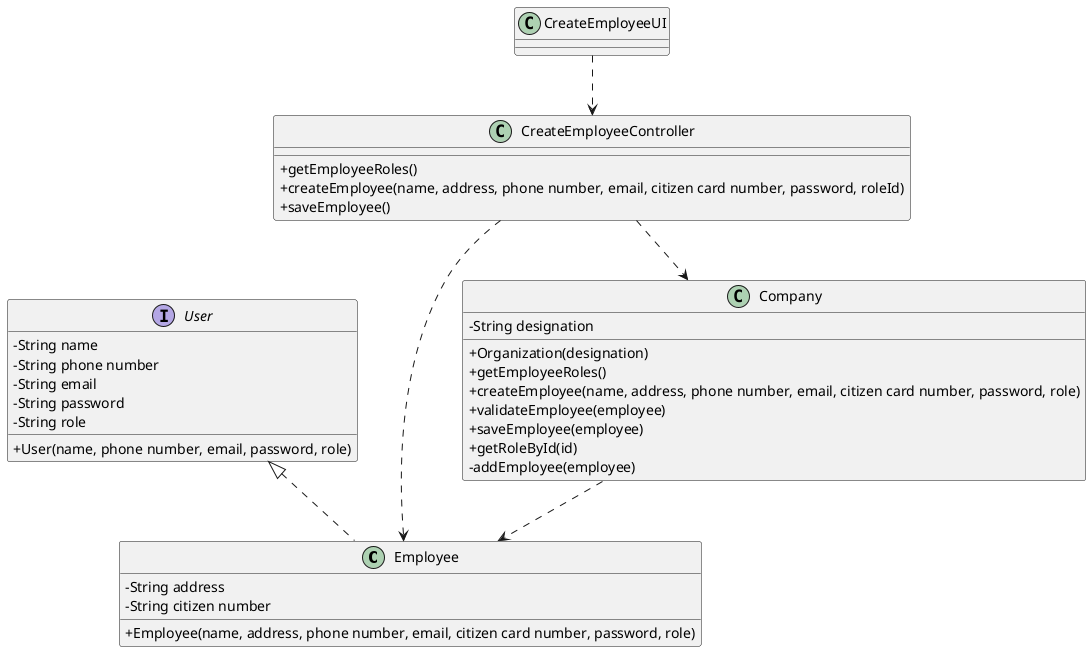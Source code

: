 @startuml US10_CD
skinparam classAttributeIconSize 0

class Employee {
  -String address
  -String citizen number
  +Employee(name, address, phone number, email, citizen card number, password, role)
}

interface User {  
  -String name
  -String phone number
  -String email
  -String password
  -String role
  +User(name, phone number, email, password, role)
}

class Company {
  -String designation
  +Organization(designation)
  +getEmployeeRoles()
  +createEmployee(name, address, phone number, email, citizen card number, password, role)
  +validateEmployee(employee)
  +saveEmployee(employee)
  +getRoleById(id)
  -addEmployee(employee)
}

class CreateEmployeeController {
  +getEmployeeRoles()
  +createEmployee(name, address, phone number, email, citizen card number, password, roleId)
  +saveEmployee()
}

class CreateEmployeeUI {
}

CreateEmployeeUI ..> CreateEmployeeController
CreateEmployeeController ..> Employee
CreateEmployeeController ..> Company
Company ..> Employee
User <|.. Employee 

@enduml